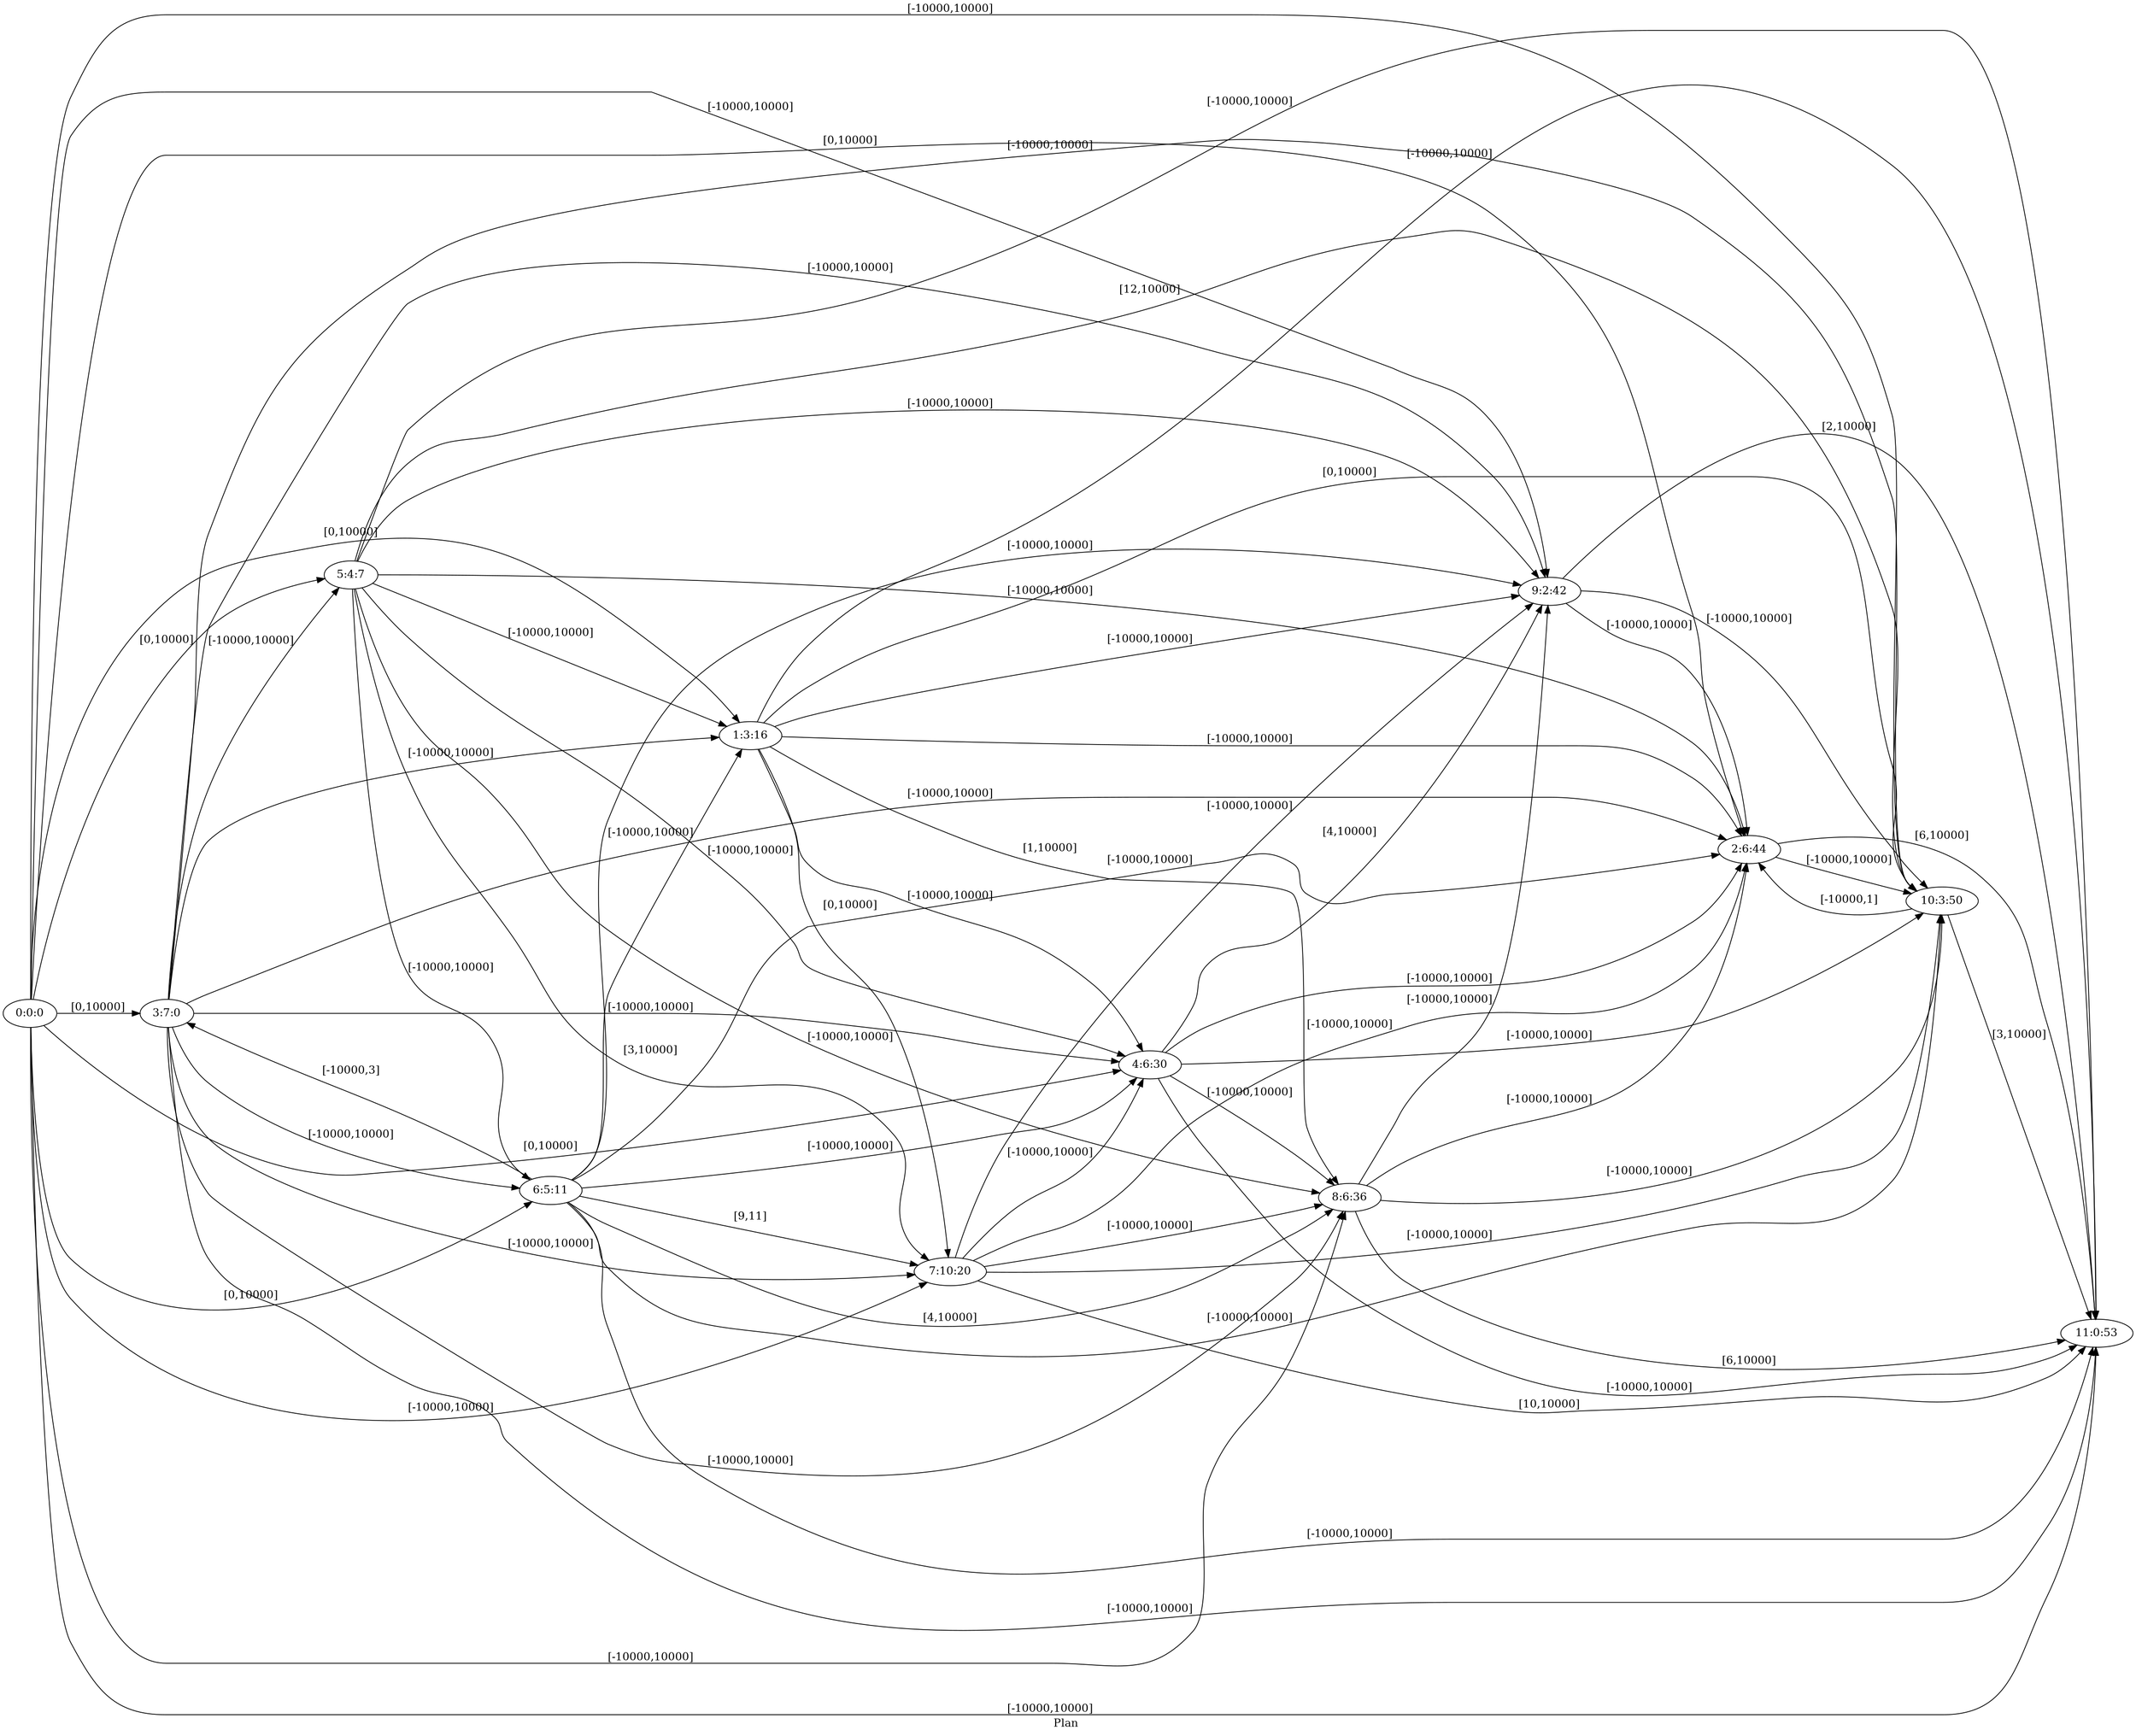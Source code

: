 digraph G {
 rankdir = LR;
 nodesep = .45; 
 size = 30;
label="Plan ";
 fldt = 0.505141;
"0:0:0"->"1:3:16"[ label = "[0,10000]"];
"0:0:0"->"2:6:44"[ label = "[0,10000]"];
"0:0:0"->"3:7:0"[ label = "[0,10000]"];
"0:0:0"->"4:6:30"[ label = "[0,10000]"];
"0:0:0"->"5:4:7"[ label = "[0,10000]"];
"0:0:0"->"6:5:11"[ label = "[0,10000]"];
"0:0:0"->"7:10:20"[ label = "[-10000,10000]"];
"0:0:0"->"8:6:36"[ label = "[-10000,10000]"];
"0:0:0"->"9:2:42"[ label = "[-10000,10000]"];
"0:0:0"->"10:3:50"[ label = "[-10000,10000]"];
"0:0:0"->"11:0:53"[ label = "[-10000,10000]"];
"1:3:16"->"2:6:44"[ label = "[-10000,10000]"];
"1:3:16"->"4:6:30"[ label = "[-10000,10000]"];
"1:3:16"->"7:10:20"[ label = "[0,10000]"];
"1:3:16"->"8:6:36"[ label = "[1,10000]"];
"1:3:16"->"9:2:42"[ label = "[-10000,10000]"];
"1:3:16"->"10:3:50"[ label = "[0,10000]"];
"1:3:16"->"11:0:53"[ label = "[-10000,10000]"];
"2:6:44"->"10:3:50"[ label = "[-10000,10000]"];
"2:6:44"->"11:0:53"[ label = "[6,10000]"];
"3:7:0"->"1:3:16"[ label = "[-10000,10000]"];
"3:7:0"->"2:6:44"[ label = "[-10000,10000]"];
"3:7:0"->"4:6:30"[ label = "[-10000,10000]"];
"3:7:0"->"5:4:7"[ label = "[-10000,10000]"];
"3:7:0"->"6:5:11"[ label = "[-10000,10000]"];
"3:7:0"->"7:10:20"[ label = "[-10000,10000]"];
"3:7:0"->"8:6:36"[ label = "[-10000,10000]"];
"3:7:0"->"9:2:42"[ label = "[-10000,10000]"];
"3:7:0"->"10:3:50"[ label = "[-10000,10000]"];
"3:7:0"->"11:0:53"[ label = "[-10000,10000]"];
"4:6:30"->"2:6:44"[ label = "[-10000,10000]"];
"4:6:30"->"8:6:36"[ label = "[-10000,10000]"];
"4:6:30"->"9:2:42"[ label = "[4,10000]"];
"4:6:30"->"10:3:50"[ label = "[-10000,10000]"];
"4:6:30"->"11:0:53"[ label = "[-10000,10000]"];
"5:4:7"->"1:3:16"[ label = "[-10000,10000]"];
"5:4:7"->"2:6:44"[ label = "[-10000,10000]"];
"5:4:7"->"4:6:30"[ label = "[-10000,10000]"];
"5:4:7"->"6:5:11"[ label = "[-10000,10000]"];
"5:4:7"->"7:10:20"[ label = "[3,10000]"];
"5:4:7"->"8:6:36"[ label = "[-10000,10000]"];
"5:4:7"->"9:2:42"[ label = "[-10000,10000]"];
"5:4:7"->"10:3:50"[ label = "[12,10000]"];
"5:4:7"->"11:0:53"[ label = "[-10000,10000]"];
"6:5:11"->"1:3:16"[ label = "[-10000,10000]"];
"6:5:11"->"2:6:44"[ label = "[-10000,10000]"];
"6:5:11"->"3:7:0"[ label = "[-10000,3]"];
"6:5:11"->"4:6:30"[ label = "[-10000,10000]"];
"6:5:11"->"7:10:20"[ label = "[9,11]"];
"6:5:11"->"8:6:36"[ label = "[4,10000]"];
"6:5:11"->"9:2:42"[ label = "[-10000,10000]"];
"6:5:11"->"10:3:50"[ label = "[-10000,10000]"];
"6:5:11"->"11:0:53"[ label = "[-10000,10000]"];
"7:10:20"->"2:6:44"[ label = "[-10000,10000]"];
"7:10:20"->"4:6:30"[ label = "[-10000,10000]"];
"7:10:20"->"8:6:36"[ label = "[-10000,10000]"];
"7:10:20"->"9:2:42"[ label = "[-10000,10000]"];
"7:10:20"->"10:3:50"[ label = "[-10000,10000]"];
"7:10:20"->"11:0:53"[ label = "[10,10000]"];
"8:6:36"->"2:6:44"[ label = "[-10000,10000]"];
"8:6:36"->"9:2:42"[ label = "[-10000,10000]"];
"8:6:36"->"10:3:50"[ label = "[-10000,10000]"];
"8:6:36"->"11:0:53"[ label = "[6,10000]"];
"9:2:42"->"2:6:44"[ label = "[-10000,10000]"];
"9:2:42"->"10:3:50"[ label = "[-10000,10000]"];
"9:2:42"->"11:0:53"[ label = "[2,10000]"];
"10:3:50"->"2:6:44"[ label = "[-10000,1]"];
"10:3:50"->"11:0:53"[ label = "[3,10000]"];
}
